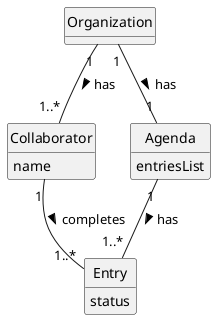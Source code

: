 @startuml
skinparam monochrome true
skinparam packageStyle rectangle
skinparam shadowing false

skinparam classAttributeIconSize 0

hide circle
hide methods

class Organization {
}

class Collaborator {
    name
}

class Agenda {
    entriesList
}

class Entry {
    status
}

Organization "1" -- "1..*" Collaborator : has >
Agenda "1" -- "1..*" Entry : has >
Organization "1" -- "1" Agenda : has >
Collaborator "1" -- "1..*" Entry : completes >
@enduml